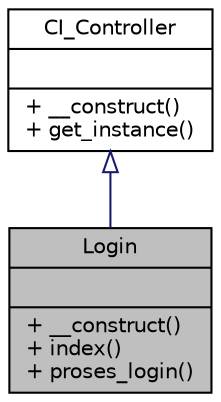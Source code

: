 digraph "Login"
{
 // LATEX_PDF_SIZE
  edge [fontname="Helvetica",fontsize="10",labelfontname="Helvetica",labelfontsize="10"];
  node [fontname="Helvetica",fontsize="10",shape=record];
  Node2 [label="{Login\n||+ __construct()\l+ index()\l+ proses_login()\l}",height=0.2,width=0.4,color="black", fillcolor="grey75", style="filled", fontcolor="black",tooltip=" "];
  Node3 -> Node2 [dir="back",color="midnightblue",fontsize="10",style="solid",arrowtail="onormal",fontname="Helvetica"];
  Node3 [label="{CI_Controller\n||+ __construct()\l+ get_instance()\l}",height=0.2,width=0.4,color="black", fillcolor="white", style="filled",URL="$class_c_i___controller.html",tooltip=" "];
}
